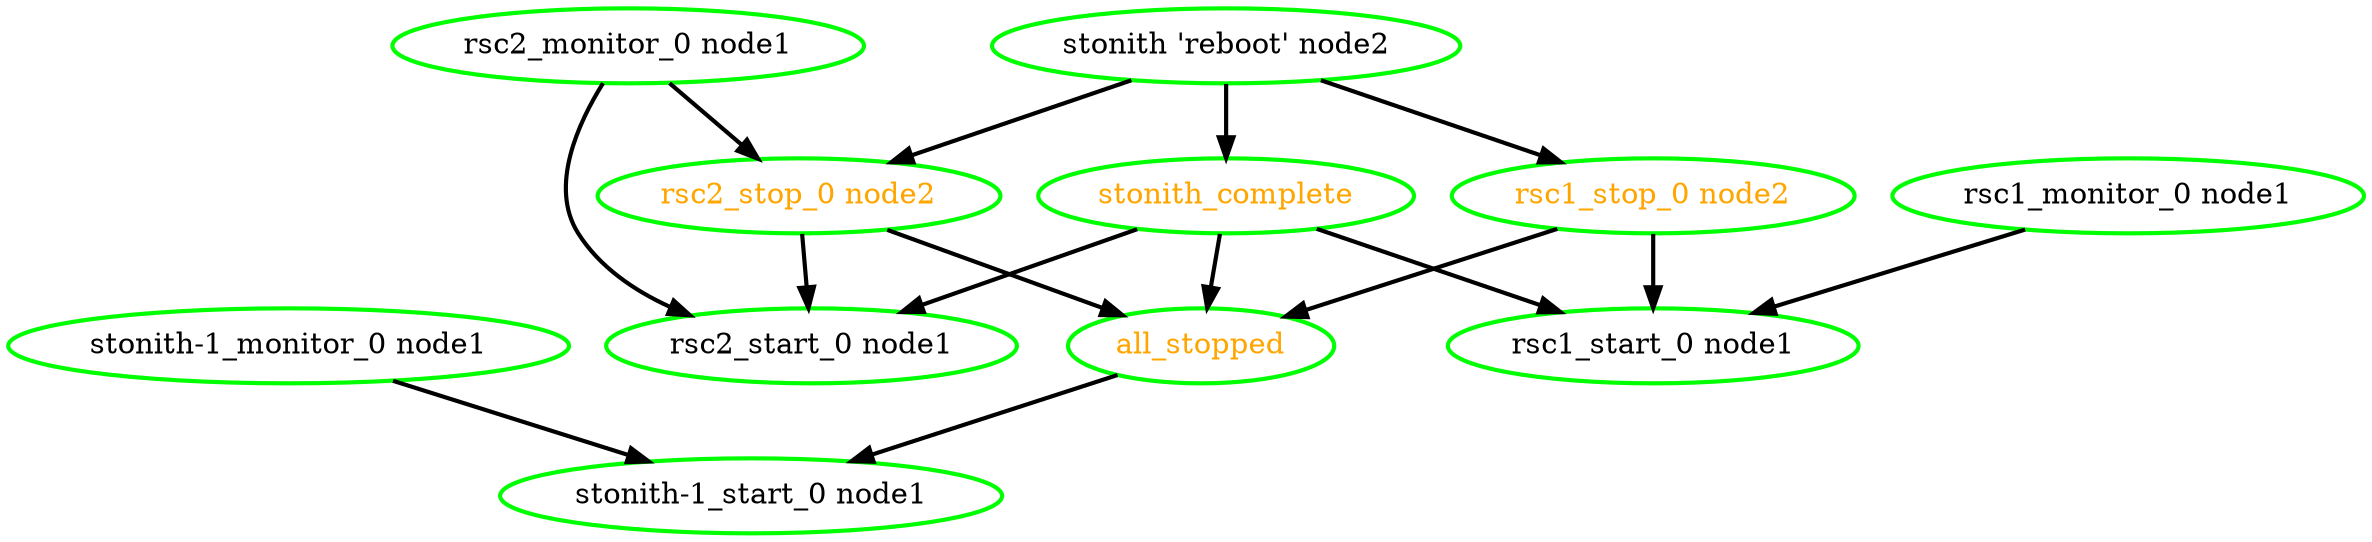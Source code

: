 digraph "g" {
"all_stopped" -> "stonith-1_start_0 node1" [ style = bold]
"all_stopped" [ style=bold color="green" fontcolor="orange" ]
"rsc1_monitor_0 node1" -> "rsc1_start_0 node1" [ style = bold]
"rsc1_monitor_0 node1" [ style=bold color="green" fontcolor="black" ]
"rsc1_start_0 node1" [ style=bold color="green" fontcolor="black" ]
"rsc1_stop_0 node2" -> "all_stopped" [ style = bold]
"rsc1_stop_0 node2" -> "rsc1_start_0 node1" [ style = bold]
"rsc1_stop_0 node2" [ style=bold color="green" fontcolor="orange" ]
"rsc2_monitor_0 node1" -> "rsc2_start_0 node1" [ style = bold]
"rsc2_monitor_0 node1" -> "rsc2_stop_0 node2" [ style = bold]
"rsc2_monitor_0 node1" [ style=bold color="green" fontcolor="black" ]
"rsc2_start_0 node1" [ style=bold color="green" fontcolor="black" ]
"rsc2_stop_0 node2" -> "all_stopped" [ style = bold]
"rsc2_stop_0 node2" -> "rsc2_start_0 node1" [ style = bold]
"rsc2_stop_0 node2" [ style=bold color="green" fontcolor="orange" ]
"stonith 'reboot' node2" -> "rsc1_stop_0 node2" [ style = bold]
"stonith 'reboot' node2" -> "rsc2_stop_0 node2" [ style = bold]
"stonith 'reboot' node2" -> "stonith_complete" [ style = bold]
"stonith 'reboot' node2" [ style=bold color="green" fontcolor="black"]
"stonith-1_monitor_0 node1" -> "stonith-1_start_0 node1" [ style = bold]
"stonith-1_monitor_0 node1" [ style=bold color="green" fontcolor="black" ]
"stonith-1_start_0 node1" [ style=bold color="green" fontcolor="black" ]
"stonith_complete" -> "all_stopped" [ style = bold]
"stonith_complete" -> "rsc1_start_0 node1" [ style = bold]
"stonith_complete" -> "rsc2_start_0 node1" [ style = bold]
"stonith_complete" [ style=bold color="green" fontcolor="orange" ]
}
